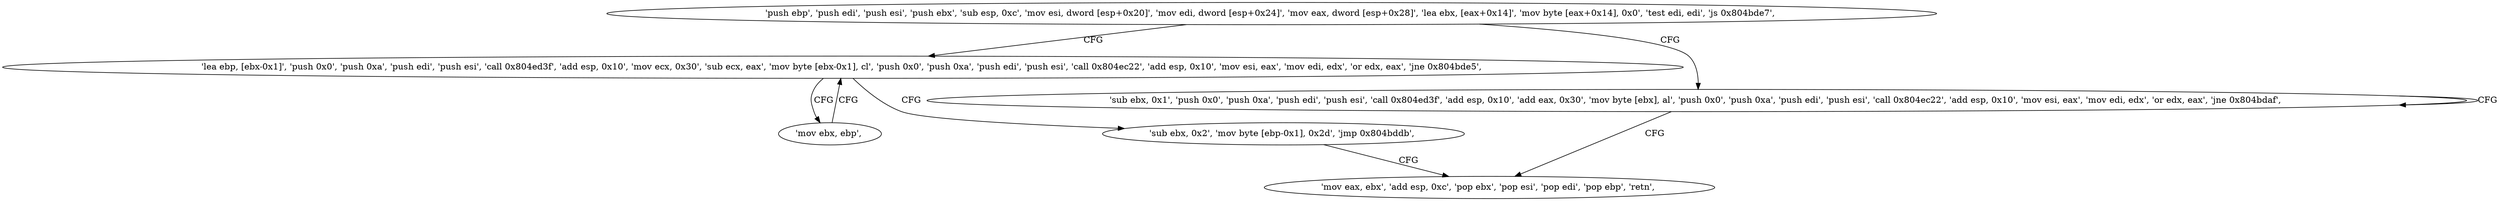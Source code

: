 digraph "func" {
"134528401" [label = "'push ebp', 'push edi', 'push esi', 'push ebx', 'sub esp, 0xc', 'mov esi, dword [esp+0x20]', 'mov edi, dword [esp+0x24]', 'mov eax, dword [esp+0x28]', 'lea ebx, [eax+0x14]', 'mov byte [eax+0x14], 0x0', 'test edi, edi', 'js 0x804bde7', " ]
"134528487" [label = "'lea ebp, [ebx-0x1]', 'push 0x0', 'push 0xa', 'push edi', 'push esi', 'call 0x804ed3f', 'add esp, 0x10', 'mov ecx, 0x30', 'sub ecx, eax', 'mov byte [ebx-0x1], cl', 'push 0x0', 'push 0xa', 'push edi', 'push esi', 'call 0x804ec22', 'add esp, 0x10', 'mov esi, eax', 'mov edi, edx', 'or edx, eax', 'jne 0x804bde5', " ]
"134528431" [label = "'sub ebx, 0x1', 'push 0x0', 'push 0xa', 'push edi', 'push esi', 'call 0x804ed3f', 'add esp, 0x10', 'add eax, 0x30', 'mov byte [ebx], al', 'push 0x0', 'push 0xa', 'push edi', 'push esi', 'call 0x804ec22', 'add esp, 0x10', 'mov esi, eax', 'mov edi, edx', 'or edx, eax', 'jne 0x804bdaf', " ]
"134528485" [label = "'mov ebx, ebp', " ]
"134528536" [label = "'sub ebx, 0x2', 'mov byte [ebp-0x1], 0x2d', 'jmp 0x804bddb', " ]
"134528475" [label = "'mov eax, ebx', 'add esp, 0xc', 'pop ebx', 'pop esi', 'pop edi', 'pop ebp', 'retn', " ]
"134528401" -> "134528487" [ label = "CFG" ]
"134528401" -> "134528431" [ label = "CFG" ]
"134528487" -> "134528485" [ label = "CFG" ]
"134528487" -> "134528536" [ label = "CFG" ]
"134528431" -> "134528431" [ label = "CFG" ]
"134528431" -> "134528475" [ label = "CFG" ]
"134528485" -> "134528487" [ label = "CFG" ]
"134528536" -> "134528475" [ label = "CFG" ]
}
